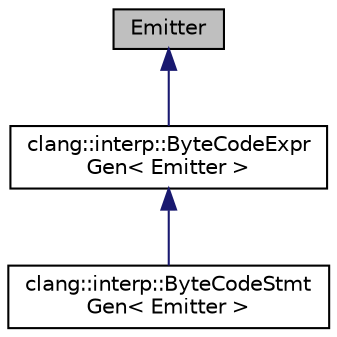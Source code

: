 digraph "Emitter"
{
 // LATEX_PDF_SIZE
  bgcolor="transparent";
  edge [fontname="Helvetica",fontsize="10",labelfontname="Helvetica",labelfontsize="10"];
  node [fontname="Helvetica",fontsize="10",shape=record];
  Node1 [label="Emitter",height=0.2,width=0.4,color="black", fillcolor="grey75", style="filled", fontcolor="black",tooltip=" "];
  Node1 -> Node2 [dir="back",color="midnightblue",fontsize="10",style="solid",fontname="Helvetica"];
  Node2 [label="clang::interp::ByteCodeExpr\lGen\< Emitter \>",height=0.2,width=0.4,color="black",URL="$classclang_1_1interp_1_1ByteCodeExprGen.html",tooltip="Compilation context for expressions."];
  Node2 -> Node3 [dir="back",color="midnightblue",fontsize="10",style="solid",fontname="Helvetica"];
  Node3 [label="clang::interp::ByteCodeStmt\lGen\< Emitter \>",height=0.2,width=0.4,color="black",URL="$classclang_1_1interp_1_1ByteCodeStmtGen.html",tooltip="Compilation context for statements."];
}

